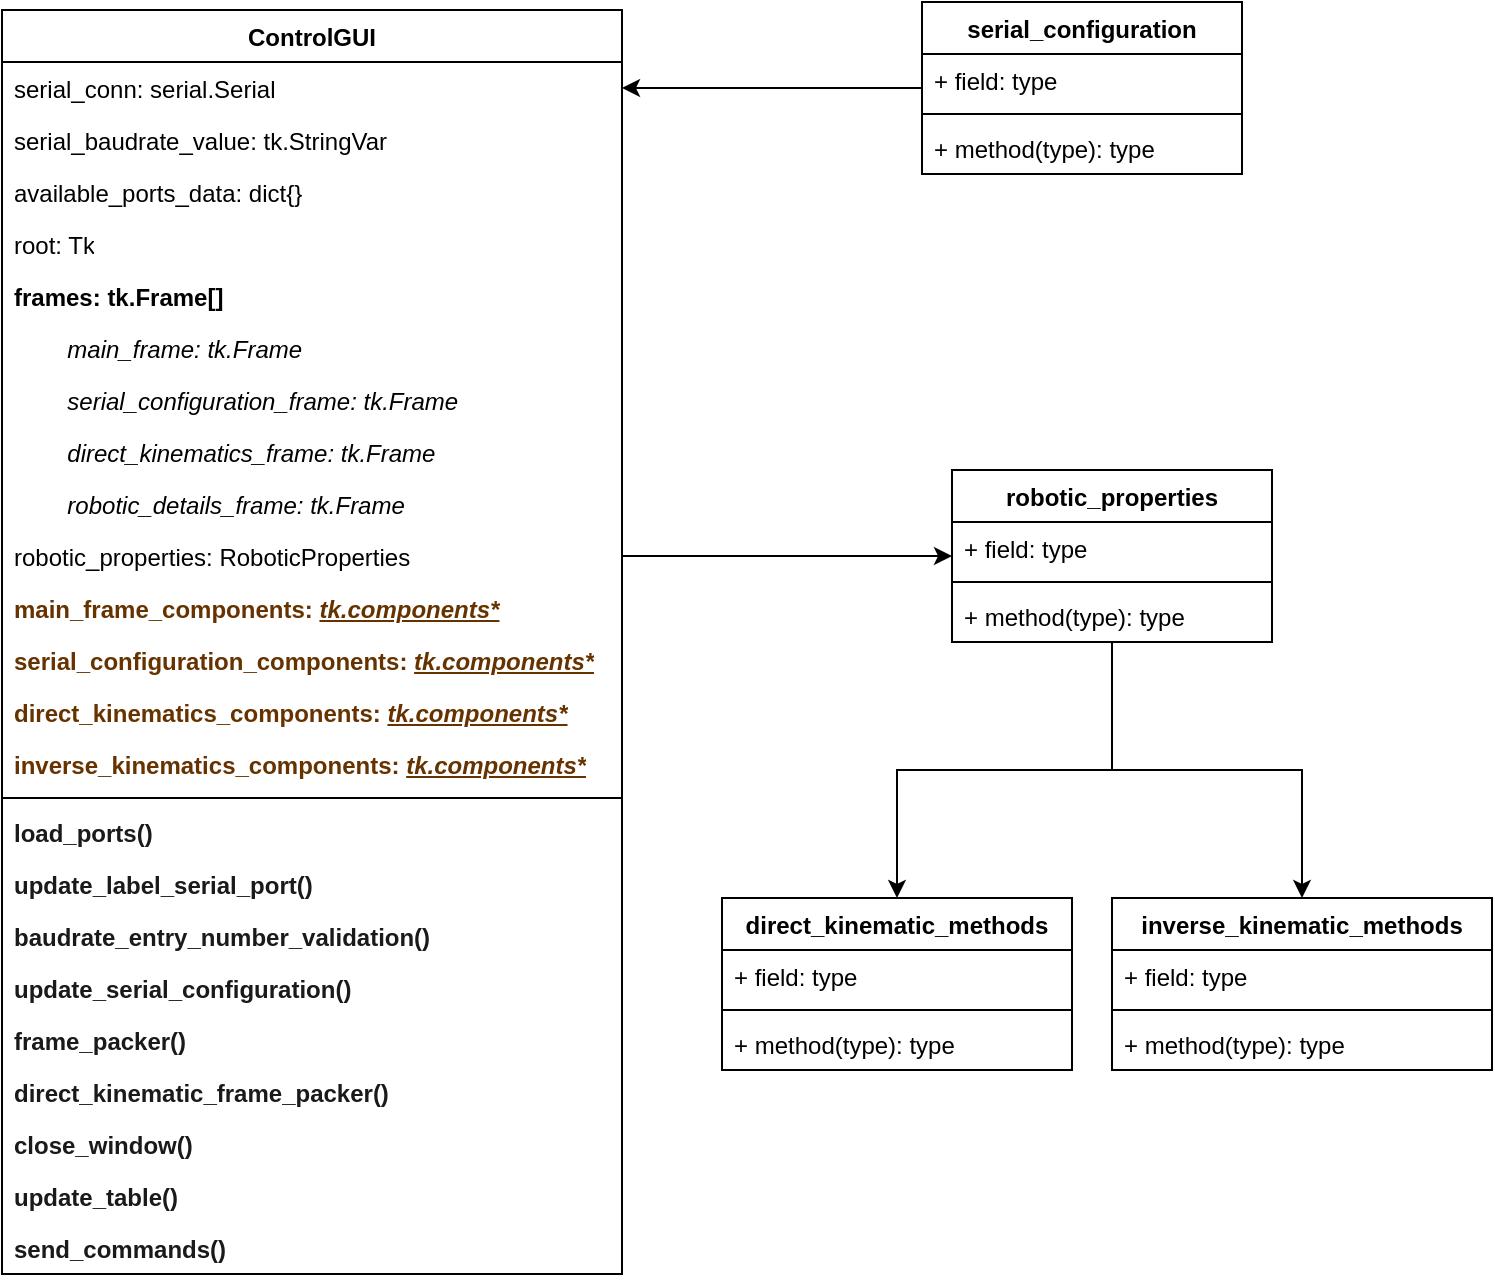 <mxfile version="24.1.0" type="device">
  <diagram name="Page-1" id="GaDkPSU0LdVX-UyiDDIb">
    <mxGraphModel dx="954" dy="704" grid="1" gridSize="10" guides="1" tooltips="1" connect="1" arrows="1" fold="1" page="1" pageScale="1" pageWidth="850" pageHeight="1100" math="0" shadow="0">
      <root>
        <mxCell id="0" />
        <mxCell id="1" parent="0" />
        <mxCell id="tDGm3ZT8qW7316yoniyd-1" value="ControlGUI" style="swimlane;fontStyle=1;align=center;verticalAlign=top;childLayout=stackLayout;horizontal=1;startSize=26;horizontalStack=0;resizeParent=1;resizeParentMax=0;resizeLast=0;collapsible=1;marginBottom=0;whiteSpace=wrap;html=1;" parent="1" vertex="1">
          <mxGeometry x="80" y="156" width="310" height="632" as="geometry" />
        </mxCell>
        <mxCell id="tDGm3ZT8qW7316yoniyd-2" value="serial_conn: serial.Serial" style="text;strokeColor=none;fillColor=none;align=left;verticalAlign=top;spacingLeft=4;spacingRight=4;overflow=hidden;rotatable=0;points=[[0,0.5],[1,0.5]];portConstraint=eastwest;whiteSpace=wrap;html=1;" parent="tDGm3ZT8qW7316yoniyd-1" vertex="1">
          <mxGeometry y="26" width="310" height="26" as="geometry" />
        </mxCell>
        <mxCell id="tDGm3ZT8qW7316yoniyd-26" value="serial_baudrate_value: tk.StringVar" style="text;strokeColor=none;fillColor=none;align=left;verticalAlign=top;spacingLeft=4;spacingRight=4;overflow=hidden;rotatable=0;points=[[0,0.5],[1,0.5]];portConstraint=eastwest;whiteSpace=wrap;html=1;" parent="tDGm3ZT8qW7316yoniyd-1" vertex="1">
          <mxGeometry y="52" width="310" height="26" as="geometry" />
        </mxCell>
        <mxCell id="tDGm3ZT8qW7316yoniyd-4" value="available_ports_data: dict{}" style="text;strokeColor=none;fillColor=none;align=left;verticalAlign=top;spacingLeft=4;spacingRight=4;overflow=hidden;rotatable=0;points=[[0,0.5],[1,0.5]];portConstraint=eastwest;whiteSpace=wrap;html=1;" parent="tDGm3ZT8qW7316yoniyd-1" vertex="1">
          <mxGeometry y="78" width="310" height="26" as="geometry" />
        </mxCell>
        <mxCell id="tDGm3ZT8qW7316yoniyd-17" value="root: Tk" style="text;strokeColor=none;fillColor=none;align=left;verticalAlign=top;spacingLeft=4;spacingRight=4;overflow=hidden;rotatable=0;points=[[0,0.5],[1,0.5]];portConstraint=eastwest;whiteSpace=wrap;html=1;" parent="tDGm3ZT8qW7316yoniyd-1" vertex="1">
          <mxGeometry y="104" width="310" height="26" as="geometry" />
        </mxCell>
        <mxCell id="tDGm3ZT8qW7316yoniyd-18" value="frames: tk.Frame[]" style="text;strokeColor=none;fillColor=none;align=left;verticalAlign=top;spacingLeft=4;spacingRight=4;overflow=hidden;rotatable=0;points=[[0,0.5],[1,0.5]];portConstraint=eastwest;whiteSpace=wrap;html=1;fontStyle=1" parent="tDGm3ZT8qW7316yoniyd-1" vertex="1">
          <mxGeometry y="130" width="310" height="26" as="geometry" />
        </mxCell>
        <mxCell id="tDGm3ZT8qW7316yoniyd-24" value="&lt;span style=&quot;white-space: pre;&quot;&gt;&#x9;&lt;/span&gt;main_frame: tk.Frame" style="text;strokeColor=none;fillColor=none;align=left;verticalAlign=top;spacingLeft=4;spacingRight=4;overflow=hidden;rotatable=0;points=[[0,0.5],[1,0.5]];portConstraint=eastwest;whiteSpace=wrap;html=1;fontStyle=2" parent="tDGm3ZT8qW7316yoniyd-1" vertex="1">
          <mxGeometry y="156" width="310" height="26" as="geometry" />
        </mxCell>
        <mxCell id="tDGm3ZT8qW7316yoniyd-23" value="&lt;span style=&quot;white-space: pre;&quot;&gt;&#x9;&lt;/span&gt;serial_configuration_frame: tk.Frame" style="text;strokeColor=none;fillColor=none;align=left;verticalAlign=top;spacingLeft=4;spacingRight=4;overflow=hidden;rotatable=0;points=[[0,0.5],[1,0.5]];portConstraint=eastwest;whiteSpace=wrap;html=1;fontStyle=2" parent="tDGm3ZT8qW7316yoniyd-1" vertex="1">
          <mxGeometry y="182" width="310" height="26" as="geometry" />
        </mxCell>
        <mxCell id="tDGm3ZT8qW7316yoniyd-22" value="&lt;span style=&quot;white-space: pre;&quot;&gt;&#x9;&lt;/span&gt;direct_kinematics_frame: tk.Frame" style="text;strokeColor=none;fillColor=none;align=left;verticalAlign=top;spacingLeft=4;spacingRight=4;overflow=hidden;rotatable=0;points=[[0,0.5],[1,0.5]];portConstraint=eastwest;whiteSpace=wrap;html=1;fontStyle=2" parent="tDGm3ZT8qW7316yoniyd-1" vertex="1">
          <mxGeometry y="208" width="310" height="26" as="geometry" />
        </mxCell>
        <mxCell id="tDGm3ZT8qW7316yoniyd-21" value="&lt;span style=&quot;white-space: pre;&quot;&gt;&#x9;&lt;/span&gt;robotic_details_frame: tk.Frame" style="text;strokeColor=none;fillColor=none;align=left;verticalAlign=top;spacingLeft=4;spacingRight=4;overflow=hidden;rotatable=0;points=[[0,0.5],[1,0.5]];portConstraint=eastwest;whiteSpace=wrap;html=1;fontStyle=2" parent="tDGm3ZT8qW7316yoniyd-1" vertex="1">
          <mxGeometry y="234" width="310" height="26" as="geometry" />
        </mxCell>
        <mxCell id="tDGm3ZT8qW7316yoniyd-20" value="robotic_properties: RoboticProperties" style="text;strokeColor=none;fillColor=none;align=left;verticalAlign=top;spacingLeft=4;spacingRight=4;overflow=hidden;rotatable=0;points=[[0,0.5],[1,0.5]];portConstraint=eastwest;whiteSpace=wrap;html=1;" parent="tDGm3ZT8qW7316yoniyd-1" vertex="1">
          <mxGeometry y="260" width="310" height="26" as="geometry" />
        </mxCell>
        <mxCell id="tDGm3ZT8qW7316yoniyd-19" value="main_frame_components: &lt;i&gt;&lt;u&gt;tk.components*&lt;/u&gt;&lt;/i&gt;" style="text;strokeColor=none;fillColor=none;align=left;verticalAlign=top;spacingLeft=4;spacingRight=4;overflow=hidden;rotatable=0;points=[[0,0.5],[1,0.5]];portConstraint=eastwest;whiteSpace=wrap;html=1;fontStyle=1;fontColor=#663300;" parent="tDGm3ZT8qW7316yoniyd-1" vertex="1">
          <mxGeometry y="286" width="310" height="26" as="geometry" />
        </mxCell>
        <mxCell id="tDGm3ZT8qW7316yoniyd-30" value="serial_configuration_components:&amp;nbsp;&lt;i&gt;&lt;u&gt;tk.components*&lt;/u&gt;&lt;/i&gt;" style="text;strokeColor=none;fillColor=none;align=left;verticalAlign=top;spacingLeft=4;spacingRight=4;overflow=hidden;rotatable=0;points=[[0,0.5],[1,0.5]];portConstraint=eastwest;whiteSpace=wrap;html=1;fontStyle=1;fontColor=#663300;" parent="tDGm3ZT8qW7316yoniyd-1" vertex="1">
          <mxGeometry y="312" width="310" height="26" as="geometry" />
        </mxCell>
        <mxCell id="tDGm3ZT8qW7316yoniyd-29" value="direct_kinematics_components:&amp;nbsp;&lt;i&gt;&lt;u&gt;tk.components*&lt;/u&gt;&lt;/i&gt;" style="text;strokeColor=none;fillColor=none;align=left;verticalAlign=top;spacingLeft=4;spacingRight=4;overflow=hidden;rotatable=0;points=[[0,0.5],[1,0.5]];portConstraint=eastwest;whiteSpace=wrap;html=1;fontStyle=1;fontColor=#663300;" parent="tDGm3ZT8qW7316yoniyd-1" vertex="1">
          <mxGeometry y="338" width="310" height="26" as="geometry" />
        </mxCell>
        <mxCell id="tDGm3ZT8qW7316yoniyd-28" value="inverse_kinematics_components:&amp;nbsp;&lt;i&gt;&lt;u&gt;tk.components*&lt;/u&gt;&lt;/i&gt;" style="text;strokeColor=none;fillColor=none;align=left;verticalAlign=top;spacingLeft=4;spacingRight=4;overflow=hidden;rotatable=0;points=[[0,0.5],[1,0.5]];portConstraint=eastwest;whiteSpace=wrap;html=1;fontStyle=1;fontColor=#663300;" parent="tDGm3ZT8qW7316yoniyd-1" vertex="1">
          <mxGeometry y="364" width="310" height="26" as="geometry" />
        </mxCell>
        <mxCell id="tDGm3ZT8qW7316yoniyd-3" value="" style="line;strokeWidth=1;fillColor=none;align=left;verticalAlign=middle;spacingTop=-1;spacingLeft=3;spacingRight=3;rotatable=0;labelPosition=right;points=[];portConstraint=eastwest;strokeColor=inherit;" parent="tDGm3ZT8qW7316yoniyd-1" vertex="1">
          <mxGeometry y="390" width="310" height="8" as="geometry" />
        </mxCell>
        <mxCell id="tDGm3ZT8qW7316yoniyd-32" value="load_ports()" style="text;strokeColor=none;fillColor=none;align=left;verticalAlign=top;spacingLeft=4;spacingRight=4;overflow=hidden;rotatable=0;points=[[0,0.5],[1,0.5]];portConstraint=eastwest;whiteSpace=wrap;html=1;fontStyle=1;fontColor=#1A1A1A;" parent="tDGm3ZT8qW7316yoniyd-1" vertex="1">
          <mxGeometry y="398" width="310" height="26" as="geometry" />
        </mxCell>
        <mxCell id="tDGm3ZT8qW7316yoniyd-41" value="update_label_serial_port()" style="text;strokeColor=none;fillColor=none;align=left;verticalAlign=top;spacingLeft=4;spacingRight=4;overflow=hidden;rotatable=0;points=[[0,0.5],[1,0.5]];portConstraint=eastwest;whiteSpace=wrap;html=1;fontStyle=1;fontColor=#1A1A1A;" parent="tDGm3ZT8qW7316yoniyd-1" vertex="1">
          <mxGeometry y="424" width="310" height="26" as="geometry" />
        </mxCell>
        <mxCell id="tDGm3ZT8qW7316yoniyd-40" value="baudrate_entry_number_validation()" style="text;strokeColor=none;fillColor=none;align=left;verticalAlign=top;spacingLeft=4;spacingRight=4;overflow=hidden;rotatable=0;points=[[0,0.5],[1,0.5]];portConstraint=eastwest;whiteSpace=wrap;html=1;fontStyle=1;fontColor=#1A1A1A;" parent="tDGm3ZT8qW7316yoniyd-1" vertex="1">
          <mxGeometry y="450" width="310" height="26" as="geometry" />
        </mxCell>
        <mxCell id="tDGm3ZT8qW7316yoniyd-39" value="update_serial_configuration()" style="text;strokeColor=none;fillColor=none;align=left;verticalAlign=top;spacingLeft=4;spacingRight=4;overflow=hidden;rotatable=0;points=[[0,0.5],[1,0.5]];portConstraint=eastwest;whiteSpace=wrap;html=1;fontStyle=1;fontColor=#1A1A1A;" parent="tDGm3ZT8qW7316yoniyd-1" vertex="1">
          <mxGeometry y="476" width="310" height="26" as="geometry" />
        </mxCell>
        <mxCell id="tDGm3ZT8qW7316yoniyd-38" value="frame_packer()" style="text;strokeColor=none;fillColor=none;align=left;verticalAlign=top;spacingLeft=4;spacingRight=4;overflow=hidden;rotatable=0;points=[[0,0.5],[1,0.5]];portConstraint=eastwest;whiteSpace=wrap;html=1;fontStyle=1;fontColor=#1A1A1A;" parent="tDGm3ZT8qW7316yoniyd-1" vertex="1">
          <mxGeometry y="502" width="310" height="26" as="geometry" />
        </mxCell>
        <mxCell id="tDGm3ZT8qW7316yoniyd-37" value="direct_kinematic_frame_packer()" style="text;strokeColor=none;fillColor=none;align=left;verticalAlign=top;spacingLeft=4;spacingRight=4;overflow=hidden;rotatable=0;points=[[0,0.5],[1,0.5]];portConstraint=eastwest;whiteSpace=wrap;html=1;fontStyle=1;fontColor=#1A1A1A;" parent="tDGm3ZT8qW7316yoniyd-1" vertex="1">
          <mxGeometry y="528" width="310" height="26" as="geometry" />
        </mxCell>
        <mxCell id="tDGm3ZT8qW7316yoniyd-36" value="close_window()" style="text;strokeColor=none;fillColor=none;align=left;verticalAlign=top;spacingLeft=4;spacingRight=4;overflow=hidden;rotatable=0;points=[[0,0.5],[1,0.5]];portConstraint=eastwest;whiteSpace=wrap;html=1;fontStyle=1;fontColor=#1A1A1A;" parent="tDGm3ZT8qW7316yoniyd-1" vertex="1">
          <mxGeometry y="554" width="310" height="26" as="geometry" />
        </mxCell>
        <mxCell id="tDGm3ZT8qW7316yoniyd-35" value="update_table()" style="text;strokeColor=none;fillColor=none;align=left;verticalAlign=top;spacingLeft=4;spacingRight=4;overflow=hidden;rotatable=0;points=[[0,0.5],[1,0.5]];portConstraint=eastwest;whiteSpace=wrap;html=1;fontStyle=1;fontColor=#1A1A1A;" parent="tDGm3ZT8qW7316yoniyd-1" vertex="1">
          <mxGeometry y="580" width="310" height="26" as="geometry" />
        </mxCell>
        <mxCell id="tDGm3ZT8qW7316yoniyd-33" value="send_commands()" style="text;strokeColor=none;fillColor=none;align=left;verticalAlign=top;spacingLeft=4;spacingRight=4;overflow=hidden;rotatable=0;points=[[0,0.5],[1,0.5]];portConstraint=eastwest;whiteSpace=wrap;html=1;fontStyle=1;fontColor=#1A1A1A;" parent="tDGm3ZT8qW7316yoniyd-1" vertex="1">
          <mxGeometry y="606" width="310" height="26" as="geometry" />
        </mxCell>
        <mxCell id="tDGm3ZT8qW7316yoniyd-5" value="direct_kinematic_methods" style="swimlane;fontStyle=1;align=center;verticalAlign=top;childLayout=stackLayout;horizontal=1;startSize=26;horizontalStack=0;resizeParent=1;resizeParentMax=0;resizeLast=0;collapsible=1;marginBottom=0;whiteSpace=wrap;html=1;" parent="1" vertex="1">
          <mxGeometry x="440" y="600" width="175" height="86" as="geometry" />
        </mxCell>
        <mxCell id="tDGm3ZT8qW7316yoniyd-6" value="+ field: type" style="text;strokeColor=none;fillColor=none;align=left;verticalAlign=top;spacingLeft=4;spacingRight=4;overflow=hidden;rotatable=0;points=[[0,0.5],[1,0.5]];portConstraint=eastwest;whiteSpace=wrap;html=1;" parent="tDGm3ZT8qW7316yoniyd-5" vertex="1">
          <mxGeometry y="26" width="175" height="26" as="geometry" />
        </mxCell>
        <mxCell id="tDGm3ZT8qW7316yoniyd-7" value="" style="line;strokeWidth=1;fillColor=none;align=left;verticalAlign=middle;spacingTop=-1;spacingLeft=3;spacingRight=3;rotatable=0;labelPosition=right;points=[];portConstraint=eastwest;strokeColor=inherit;" parent="tDGm3ZT8qW7316yoniyd-5" vertex="1">
          <mxGeometry y="52" width="175" height="8" as="geometry" />
        </mxCell>
        <mxCell id="tDGm3ZT8qW7316yoniyd-8" value="+ method(type): type" style="text;strokeColor=none;fillColor=none;align=left;verticalAlign=top;spacingLeft=4;spacingRight=4;overflow=hidden;rotatable=0;points=[[0,0.5],[1,0.5]];portConstraint=eastwest;whiteSpace=wrap;html=1;" parent="tDGm3ZT8qW7316yoniyd-5" vertex="1">
          <mxGeometry y="60" width="175" height="26" as="geometry" />
        </mxCell>
        <mxCell id="tDGm3ZT8qW7316yoniyd-49" style="edgeStyle=orthogonalEdgeStyle;rounded=0;orthogonalLoop=1;jettySize=auto;html=1;entryX=0.5;entryY=0;entryDx=0;entryDy=0;" parent="1" source="tDGm3ZT8qW7316yoniyd-9" target="tDGm3ZT8qW7316yoniyd-5" edge="1">
          <mxGeometry relative="1" as="geometry" />
        </mxCell>
        <mxCell id="tDGm3ZT8qW7316yoniyd-50" style="edgeStyle=orthogonalEdgeStyle;rounded=0;orthogonalLoop=1;jettySize=auto;html=1;" parent="1" source="tDGm3ZT8qW7316yoniyd-9" target="tDGm3ZT8qW7316yoniyd-13" edge="1">
          <mxGeometry relative="1" as="geometry" />
        </mxCell>
        <mxCell id="tDGm3ZT8qW7316yoniyd-9" value="robotic_properties" style="swimlane;fontStyle=1;align=center;verticalAlign=top;childLayout=stackLayout;horizontal=1;startSize=26;horizontalStack=0;resizeParent=1;resizeParentMax=0;resizeLast=0;collapsible=1;marginBottom=0;whiteSpace=wrap;html=1;" parent="1" vertex="1">
          <mxGeometry x="555" y="386" width="160" height="86" as="geometry" />
        </mxCell>
        <mxCell id="tDGm3ZT8qW7316yoniyd-10" value="+ field: type" style="text;strokeColor=none;fillColor=none;align=left;verticalAlign=top;spacingLeft=4;spacingRight=4;overflow=hidden;rotatable=0;points=[[0,0.5],[1,0.5]];portConstraint=eastwest;whiteSpace=wrap;html=1;" parent="tDGm3ZT8qW7316yoniyd-9" vertex="1">
          <mxGeometry y="26" width="160" height="26" as="geometry" />
        </mxCell>
        <mxCell id="tDGm3ZT8qW7316yoniyd-11" value="" style="line;strokeWidth=1;fillColor=none;align=left;verticalAlign=middle;spacingTop=-1;spacingLeft=3;spacingRight=3;rotatable=0;labelPosition=right;points=[];portConstraint=eastwest;strokeColor=inherit;" parent="tDGm3ZT8qW7316yoniyd-9" vertex="1">
          <mxGeometry y="52" width="160" height="8" as="geometry" />
        </mxCell>
        <mxCell id="tDGm3ZT8qW7316yoniyd-12" value="+ method(type): type" style="text;strokeColor=none;fillColor=none;align=left;verticalAlign=top;spacingLeft=4;spacingRight=4;overflow=hidden;rotatable=0;points=[[0,0.5],[1,0.5]];portConstraint=eastwest;whiteSpace=wrap;html=1;" parent="tDGm3ZT8qW7316yoniyd-9" vertex="1">
          <mxGeometry y="60" width="160" height="26" as="geometry" />
        </mxCell>
        <mxCell id="tDGm3ZT8qW7316yoniyd-13" value="inverse_kinematic_methods" style="swimlane;fontStyle=1;align=center;verticalAlign=top;childLayout=stackLayout;horizontal=1;startSize=26;horizontalStack=0;resizeParent=1;resizeParentMax=0;resizeLast=0;collapsible=1;marginBottom=0;whiteSpace=wrap;html=1;" parent="1" vertex="1">
          <mxGeometry x="635" y="600" width="190" height="86" as="geometry" />
        </mxCell>
        <mxCell id="tDGm3ZT8qW7316yoniyd-14" value="+ field: type" style="text;strokeColor=none;fillColor=none;align=left;verticalAlign=top;spacingLeft=4;spacingRight=4;overflow=hidden;rotatable=0;points=[[0,0.5],[1,0.5]];portConstraint=eastwest;whiteSpace=wrap;html=1;" parent="tDGm3ZT8qW7316yoniyd-13" vertex="1">
          <mxGeometry y="26" width="190" height="26" as="geometry" />
        </mxCell>
        <mxCell id="tDGm3ZT8qW7316yoniyd-15" value="" style="line;strokeWidth=1;fillColor=none;align=left;verticalAlign=middle;spacingTop=-1;spacingLeft=3;spacingRight=3;rotatable=0;labelPosition=right;points=[];portConstraint=eastwest;strokeColor=inherit;" parent="tDGm3ZT8qW7316yoniyd-13" vertex="1">
          <mxGeometry y="52" width="190" height="8" as="geometry" />
        </mxCell>
        <mxCell id="tDGm3ZT8qW7316yoniyd-16" value="+ method(type): type" style="text;strokeColor=none;fillColor=none;align=left;verticalAlign=top;spacingLeft=4;spacingRight=4;overflow=hidden;rotatable=0;points=[[0,0.5],[1,0.5]];portConstraint=eastwest;whiteSpace=wrap;html=1;" parent="tDGm3ZT8qW7316yoniyd-13" vertex="1">
          <mxGeometry y="60" width="190" height="26" as="geometry" />
        </mxCell>
        <mxCell id="tDGm3ZT8qW7316yoniyd-48" style="edgeStyle=orthogonalEdgeStyle;rounded=0;orthogonalLoop=1;jettySize=auto;html=1;entryX=1;entryY=0.5;entryDx=0;entryDy=0;" parent="1" source="tDGm3ZT8qW7316yoniyd-42" target="tDGm3ZT8qW7316yoniyd-2" edge="1">
          <mxGeometry relative="1" as="geometry" />
        </mxCell>
        <mxCell id="tDGm3ZT8qW7316yoniyd-42" value="serial_configuration" style="swimlane;fontStyle=1;align=center;verticalAlign=top;childLayout=stackLayout;horizontal=1;startSize=26;horizontalStack=0;resizeParent=1;resizeParentMax=0;resizeLast=0;collapsible=1;marginBottom=0;whiteSpace=wrap;html=1;" parent="1" vertex="1">
          <mxGeometry x="540" y="152" width="160" height="86" as="geometry" />
        </mxCell>
        <mxCell id="tDGm3ZT8qW7316yoniyd-43" value="+ field: type" style="text;strokeColor=none;fillColor=none;align=left;verticalAlign=top;spacingLeft=4;spacingRight=4;overflow=hidden;rotatable=0;points=[[0,0.5],[1,0.5]];portConstraint=eastwest;whiteSpace=wrap;html=1;" parent="tDGm3ZT8qW7316yoniyd-42" vertex="1">
          <mxGeometry y="26" width="160" height="26" as="geometry" />
        </mxCell>
        <mxCell id="tDGm3ZT8qW7316yoniyd-44" value="" style="line;strokeWidth=1;fillColor=none;align=left;verticalAlign=middle;spacingTop=-1;spacingLeft=3;spacingRight=3;rotatable=0;labelPosition=right;points=[];portConstraint=eastwest;strokeColor=inherit;" parent="tDGm3ZT8qW7316yoniyd-42" vertex="1">
          <mxGeometry y="52" width="160" height="8" as="geometry" />
        </mxCell>
        <mxCell id="tDGm3ZT8qW7316yoniyd-45" value="+ method(type): type" style="text;strokeColor=none;fillColor=none;align=left;verticalAlign=top;spacingLeft=4;spacingRight=4;overflow=hidden;rotatable=0;points=[[0,0.5],[1,0.5]];portConstraint=eastwest;whiteSpace=wrap;html=1;" parent="tDGm3ZT8qW7316yoniyd-42" vertex="1">
          <mxGeometry y="60" width="160" height="26" as="geometry" />
        </mxCell>
        <mxCell id="tDGm3ZT8qW7316yoniyd-47" style="edgeStyle=orthogonalEdgeStyle;rounded=0;orthogonalLoop=1;jettySize=auto;html=1;exitX=1;exitY=0.5;exitDx=0;exitDy=0;" parent="1" source="tDGm3ZT8qW7316yoniyd-20" target="tDGm3ZT8qW7316yoniyd-9" edge="1">
          <mxGeometry relative="1" as="geometry" />
        </mxCell>
      </root>
    </mxGraphModel>
  </diagram>
</mxfile>
